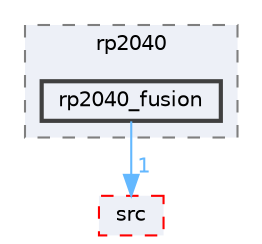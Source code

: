 digraph "Face_Access_inferencing/examples/rp2040/rp2040_fusion"
{
 // LATEX_PDF_SIZE
  bgcolor="transparent";
  edge [fontname=Helvetica,fontsize=10,labelfontname=Helvetica,labelfontsize=10];
  node [fontname=Helvetica,fontsize=10,shape=box,height=0.2,width=0.4];
  compound=true
  subgraph clusterdir_3cef469c4997b9ffc787a9e6ede43765 {
    graph [ bgcolor="#edf0f7", pencolor="grey50", label="rp2040", fontname=Helvetica,fontsize=10 style="filled,dashed", URL="dir_3cef469c4997b9ffc787a9e6ede43765.html",tooltip=""]
  dir_db10be555e80d86e6864ec467aa248cd [label="rp2040_fusion", fillcolor="#edf0f7", color="grey25", style="filled,bold", URL="dir_db10be555e80d86e6864ec467aa248cd.html",tooltip=""];
  }
  dir_a10e16a828caf535b3ccf4484f92e610 [label="src", fillcolor="#edf0f7", color="red", style="filled,dashed", URL="dir_a10e16a828caf535b3ccf4484f92e610.html",tooltip=""];
  dir_db10be555e80d86e6864ec467aa248cd->dir_a10e16a828caf535b3ccf4484f92e610 [headlabel="1", labeldistance=1.5 headhref="dir_000267_000302.html" href="dir_000267_000302.html" color="steelblue1" fontcolor="steelblue1"];
}
